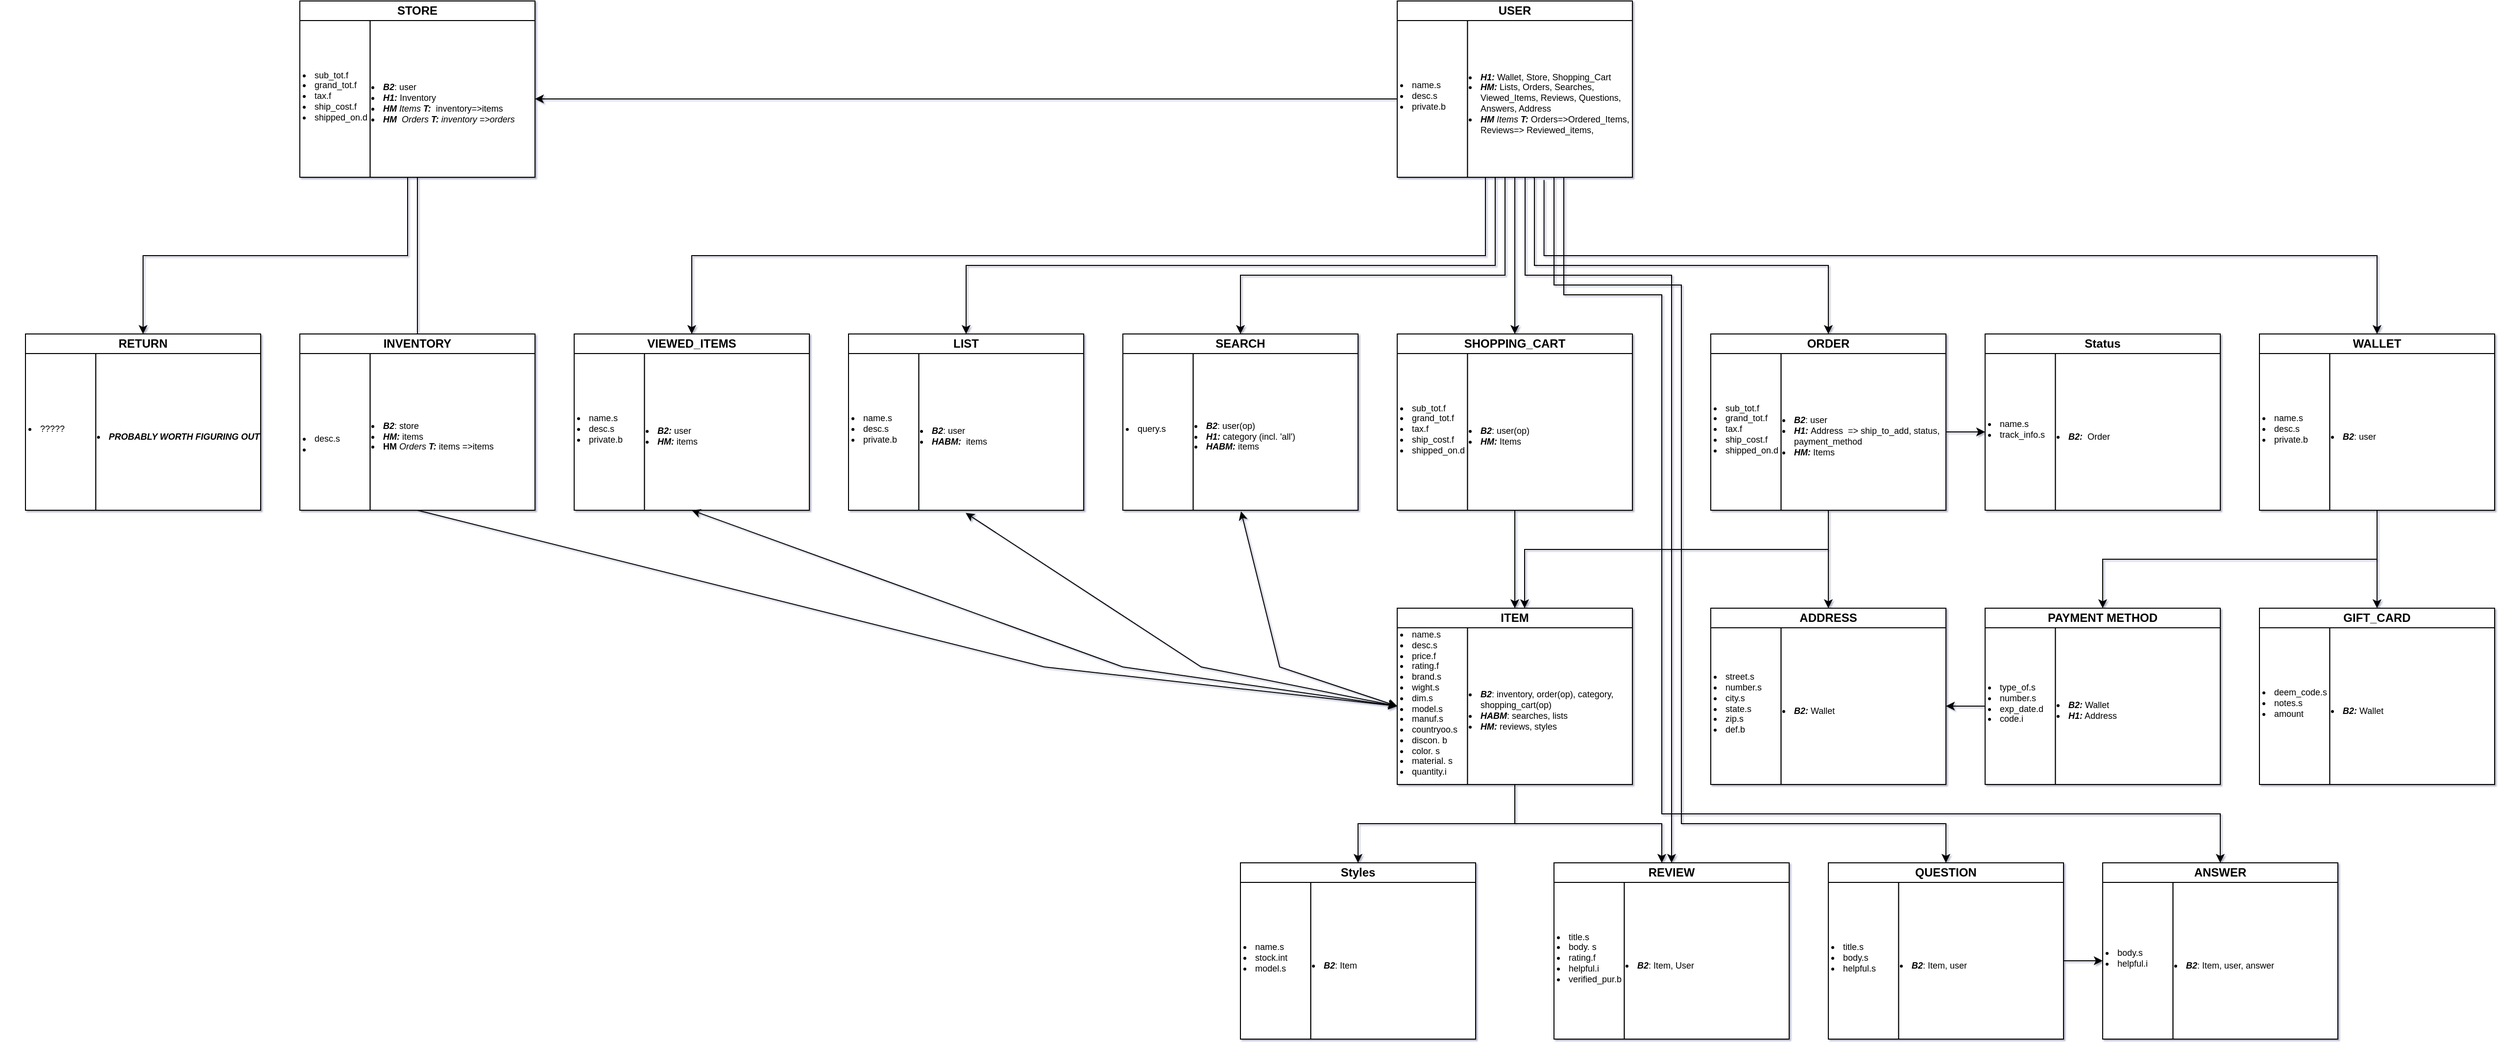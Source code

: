 <mxfile version="15.6.8" type="github">
  <diagram id="JInU23m93yLGHJetOAlo" name="Simple Rails App ">
    <mxGraphModel dx="4798" dy="2689" grid="1" gridSize="10" guides="1" tooltips="1" connect="1" arrows="1" fold="1" page="1" pageScale="1" pageWidth="850" pageHeight="1100" math="0" shadow="1">
      <root>
        <mxCell id="0" />
        <mxCell id="1" parent="0" />
        <mxCell id="44BDwmXZHBo2efQboQns-4" value="" style="group" vertex="1" connectable="0" parent="1">
          <mxGeometry x="359.996" y="20" width="240.004" height="180" as="geometry" />
        </mxCell>
        <mxCell id="VXrbcK9fwIAbOTuLjDqE-16" value="&lt;ul style=&quot;font-size: 9px&quot;&gt;&lt;li&gt;name.s&lt;/li&gt;&lt;li&gt;desc.s&lt;/li&gt;&lt;li&gt;price.f&lt;/li&gt;&lt;li&gt;rating.f&lt;/li&gt;&lt;li&gt;brand.s&lt;/li&gt;&lt;li&gt;wight.s&lt;/li&gt;&lt;li&gt;dim.s&lt;/li&gt;&lt;li&gt;model.s&lt;/li&gt;&lt;li&gt;manuf.s&lt;/li&gt;&lt;li&gt;countryoo.s&lt;/li&gt;&lt;li&gt;discon. b&lt;/li&gt;&lt;li&gt;color. s&lt;/li&gt;&lt;li&gt;material. s&lt;/li&gt;&lt;li&gt;quantity.i&lt;/li&gt;&lt;/ul&gt;" style="rounded=0;whiteSpace=wrap;html=1;fontSize=26;align=left;spacingLeft=-27;spacingTop=-6;" parent="44BDwmXZHBo2efQboQns-4" vertex="1">
          <mxGeometry y="20" width="71.795" height="160" as="geometry" />
        </mxCell>
        <mxCell id="VXrbcK9fwIAbOTuLjDqE-17" value="&lt;div&gt;&lt;br&gt;&lt;/div&gt;&lt;ul&gt;&lt;li&gt;&lt;b&gt;&lt;i&gt;B2&lt;/i&gt;&lt;/b&gt;: inventory, order(op), category, shopping_cart(op)&lt;/li&gt;&lt;li&gt;&lt;b&gt;&lt;i&gt;HABM&lt;/i&gt;&lt;/b&gt;: searches, lists&lt;/li&gt;&lt;li&gt;&lt;i style=&quot;font-weight: bold&quot;&gt;HM: &lt;/i&gt;reviews, styles&lt;/li&gt;&lt;/ul&gt;" style="rounded=0;whiteSpace=wrap;html=1;fontSize=9;align=left;verticalAlign=middle;labelPosition=center;verticalLabelPosition=middle;textDirection=ltr;horizontal=1;spacingLeft=-27;spacingRight=0;spacing=0;spacingTop=-2;" parent="44BDwmXZHBo2efQboQns-4" vertex="1">
          <mxGeometry x="71.794" y="20" width="168.21" height="160" as="geometry" />
        </mxCell>
        <mxCell id="44BDwmXZHBo2efQboQns-3" value="&lt;b&gt;ITEM&lt;/b&gt;" style="rounded=0;whiteSpace=wrap;html=1;" vertex="1" parent="44BDwmXZHBo2efQboQns-4">
          <mxGeometry x="0.004" width="240" height="20" as="geometry" />
        </mxCell>
        <mxCell id="44BDwmXZHBo2efQboQns-5" value="" style="group" vertex="1" connectable="0" parent="1">
          <mxGeometry x="79.996" y="-260" width="240.004" height="180" as="geometry" />
        </mxCell>
        <mxCell id="44BDwmXZHBo2efQboQns-6" value="&lt;ul style=&quot;font-size: 9px&quot;&gt;&lt;li&gt;query.s&lt;/li&gt;&lt;/ul&gt;" style="rounded=0;whiteSpace=wrap;html=1;fontSize=26;align=left;spacingLeft=-27;spacingTop=-6;" vertex="1" parent="44BDwmXZHBo2efQboQns-5">
          <mxGeometry y="20" width="71.795" height="160" as="geometry" />
        </mxCell>
        <mxCell id="44BDwmXZHBo2efQboQns-7" value="&lt;div&gt;&lt;br&gt;&lt;/div&gt;&lt;ul&gt;&lt;li&gt;&lt;b&gt;&lt;i&gt;B2&lt;/i&gt;&lt;/b&gt;: user(op)&lt;/li&gt;&lt;li&gt;&lt;i style=&quot;font-weight: bold&quot;&gt;H1: &lt;/i&gt;category (incl. &#39;all&#39;)&lt;/li&gt;&lt;li&gt;&lt;i style=&quot;font-weight: bold&quot;&gt;HABM: &lt;/i&gt;items&lt;/li&gt;&lt;/ul&gt;" style="rounded=0;whiteSpace=wrap;html=1;fontSize=9;align=left;verticalAlign=middle;labelPosition=center;verticalLabelPosition=middle;textDirection=ltr;horizontal=1;spacingLeft=-27;spacingRight=0;spacing=0;spacingTop=-2;" vertex="1" parent="44BDwmXZHBo2efQboQns-5">
          <mxGeometry x="71.794" y="20" width="168.21" height="160" as="geometry" />
        </mxCell>
        <mxCell id="44BDwmXZHBo2efQboQns-8" value="&lt;b&gt;SEARCH&lt;/b&gt;" style="rounded=0;whiteSpace=wrap;html=1;" vertex="1" parent="44BDwmXZHBo2efQboQns-5">
          <mxGeometry x="0.004" width="240" height="20" as="geometry" />
        </mxCell>
        <mxCell id="44BDwmXZHBo2efQboQns-12" value="" style="endArrow=classic;startArrow=classic;html=1;rounded=0;entryX=0;entryY=0.5;entryDx=0;entryDy=0;exitX=0.29;exitY=1.007;exitDx=0;exitDy=0;exitPerimeter=0;" edge="1" parent="1" source="44BDwmXZHBo2efQboQns-7" target="VXrbcK9fwIAbOTuLjDqE-16">
          <mxGeometry width="50" height="50" relative="1" as="geometry">
            <mxPoint x="280" y="120" as="sourcePoint" />
            <mxPoint x="480" y="200" as="targetPoint" />
            <Array as="points">
              <mxPoint x="240" y="80" />
            </Array>
          </mxGeometry>
        </mxCell>
        <mxCell id="44BDwmXZHBo2efQboQns-13" value="" style="group" vertex="1" connectable="0" parent="1">
          <mxGeometry x="-200.004" y="-260" width="240.004" height="180" as="geometry" />
        </mxCell>
        <mxCell id="44BDwmXZHBo2efQboQns-14" value="&lt;ul style=&quot;font-size: 9px&quot;&gt;&lt;li&gt;name.s&lt;/li&gt;&lt;li&gt;desc.s&lt;/li&gt;&lt;li&gt;private.b&lt;/li&gt;&lt;/ul&gt;" style="rounded=0;whiteSpace=wrap;html=1;fontSize=26;align=left;spacingLeft=-27;spacingTop=-6;" vertex="1" parent="44BDwmXZHBo2efQboQns-13">
          <mxGeometry y="20" width="71.795" height="160" as="geometry" />
        </mxCell>
        <mxCell id="44BDwmXZHBo2efQboQns-15" value="&lt;div&gt;&lt;br&gt;&lt;/div&gt;&lt;ul&gt;&lt;li&gt;&lt;b&gt;&lt;i&gt;B2&lt;/i&gt;&lt;/b&gt;: user&lt;/li&gt;&lt;li&gt;&lt;b&gt;&lt;i&gt;HABM:&lt;/i&gt;&lt;/b&gt;&amp;nbsp; items&lt;/li&gt;&lt;/ul&gt;" style="rounded=0;whiteSpace=wrap;html=1;fontSize=9;align=left;verticalAlign=middle;labelPosition=center;verticalLabelPosition=middle;textDirection=ltr;horizontal=1;spacingLeft=-27;spacingRight=0;spacing=0;spacingTop=-2;" vertex="1" parent="44BDwmXZHBo2efQboQns-13">
          <mxGeometry x="71.794" y="20" width="168.21" height="160" as="geometry" />
        </mxCell>
        <mxCell id="44BDwmXZHBo2efQboQns-16" value="&lt;b&gt;LIST&lt;/b&gt;" style="rounded=0;whiteSpace=wrap;html=1;" vertex="1" parent="44BDwmXZHBo2efQboQns-13">
          <mxGeometry x="0.004" width="240" height="20" as="geometry" />
        </mxCell>
        <mxCell id="44BDwmXZHBo2efQboQns-17" value="" style="endArrow=classic;startArrow=classic;html=1;rounded=0;exitX=0;exitY=0.5;exitDx=0;exitDy=0;entryX=0.284;entryY=1.017;entryDx=0;entryDy=0;entryPerimeter=0;" edge="1" parent="1" source="VXrbcK9fwIAbOTuLjDqE-16" target="44BDwmXZHBo2efQboQns-15">
          <mxGeometry width="50" height="50" relative="1" as="geometry">
            <mxPoint x="479.75" y="20" as="sourcePoint" />
            <mxPoint x="479.75" y="-100" as="targetPoint" />
            <Array as="points">
              <mxPoint x="160" y="80" />
            </Array>
          </mxGeometry>
        </mxCell>
        <mxCell id="44BDwmXZHBo2efQboQns-113" style="edgeStyle=orthogonalEdgeStyle;rounded=0;orthogonalLoop=1;jettySize=auto;html=1;entryX=1;entryY=0.5;entryDx=0;entryDy=0;" edge="1" parent="1" source="44BDwmXZHBo2efQboQns-18" target="44BDwmXZHBo2efQboQns-111">
          <mxGeometry relative="1" as="geometry">
            <mxPoint x="-280" y="-500" as="targetPoint" />
          </mxGeometry>
        </mxCell>
        <mxCell id="44BDwmXZHBo2efQboQns-18" value="&lt;ul style=&quot;font-size: 9px&quot;&gt;&lt;li&gt;name.s&lt;/li&gt;&lt;li&gt;desc.s&lt;/li&gt;&lt;li&gt;private.b&lt;/li&gt;&lt;/ul&gt;" style="rounded=0;whiteSpace=wrap;html=1;fontSize=26;align=left;spacingLeft=-27;spacingTop=-6;" vertex="1" parent="1">
          <mxGeometry x="359.996" y="-580" width="71.795" height="160" as="geometry" />
        </mxCell>
        <mxCell id="44BDwmXZHBo2efQboQns-48" style="edgeStyle=orthogonalEdgeStyle;rounded=0;orthogonalLoop=1;jettySize=auto;html=1;exitX=0.349;exitY=1.003;exitDx=0;exitDy=0;exitPerimeter=0;entryX=0.5;entryY=0;entryDx=0;entryDy=0;" edge="1" parent="1" source="44BDwmXZHBo2efQboQns-19" target="44BDwmXZHBo2efQboQns-24">
          <mxGeometry relative="1" as="geometry">
            <mxPoint x="640" y="291.111" as="targetPoint" />
            <Array as="points">
              <mxPoint x="491" y="-320" />
              <mxPoint x="640" y="-320" />
            </Array>
          </mxGeometry>
        </mxCell>
        <mxCell id="44BDwmXZHBo2efQboQns-54" style="edgeStyle=orthogonalEdgeStyle;rounded=0;orthogonalLoop=1;jettySize=auto;html=1;exitX=0.25;exitY=1;exitDx=0;exitDy=0;entryX=0.5;entryY=0;entryDx=0;entryDy=0;" edge="1" parent="1" source="44BDwmXZHBo2efQboQns-19" target="44BDwmXZHBo2efQboQns-8">
          <mxGeometry relative="1" as="geometry">
            <Array as="points">
              <mxPoint x="470" y="-420" />
              <mxPoint x="470" y="-320" />
              <mxPoint x="200" y="-320" />
            </Array>
          </mxGeometry>
        </mxCell>
        <mxCell id="44BDwmXZHBo2efQboQns-90" style="edgeStyle=orthogonalEdgeStyle;rounded=0;orthogonalLoop=1;jettySize=auto;html=1;exitX=0.28;exitY=1;exitDx=0;exitDy=0;exitPerimeter=0;" edge="1" parent="1" source="44BDwmXZHBo2efQboQns-19">
          <mxGeometry relative="1" as="geometry">
            <mxPoint x="480" y="-260.0" as="targetPoint" />
            <Array as="points">
              <mxPoint x="480" y="-420" />
            </Array>
          </mxGeometry>
        </mxCell>
        <mxCell id="44BDwmXZHBo2efQboQns-93" style="edgeStyle=orthogonalEdgeStyle;rounded=0;orthogonalLoop=1;jettySize=auto;html=1;exitX=0.397;exitY=1.001;exitDx=0;exitDy=0;entryX=0.5;entryY=0;entryDx=0;entryDy=0;exitPerimeter=0;" edge="1" parent="1" source="44BDwmXZHBo2efQboQns-19" target="44BDwmXZHBo2efQboQns-42">
          <mxGeometry relative="1" as="geometry">
            <Array as="points">
              <mxPoint x="500" y="-420" />
              <mxPoint x="500" y="-330" />
              <mxPoint x="800" y="-330" />
            </Array>
          </mxGeometry>
        </mxCell>
        <mxCell id="44BDwmXZHBo2efQboQns-94" style="edgeStyle=orthogonalEdgeStyle;rounded=0;orthogonalLoop=1;jettySize=auto;html=1;exitX=0.464;exitY=1.017;exitDx=0;exitDy=0;entryX=0.5;entryY=0;entryDx=0;entryDy=0;exitPerimeter=0;" edge="1" parent="1" source="44BDwmXZHBo2efQboQns-19" target="44BDwmXZHBo2efQboQns-52">
          <mxGeometry relative="1" as="geometry">
            <Array as="points">
              <mxPoint x="510" y="-340" />
              <mxPoint x="1360" y="-340" />
            </Array>
          </mxGeometry>
        </mxCell>
        <mxCell id="44BDwmXZHBo2efQboQns-105" style="edgeStyle=orthogonalEdgeStyle;rounded=0;orthogonalLoop=1;jettySize=auto;html=1;exitX=0.75;exitY=1;exitDx=0;exitDy=0;entryX=0.5;entryY=0;entryDx=0;entryDy=0;" edge="1" parent="1" source="44BDwmXZHBo2efQboQns-19" target="44BDwmXZHBo2efQboQns-100">
          <mxGeometry relative="1" as="geometry">
            <Array as="points">
              <mxPoint x="520" y="-420" />
              <mxPoint x="520" y="-310" />
              <mxPoint x="650" y="-310" />
              <mxPoint x="650" y="240" />
              <mxPoint x="920" y="240" />
            </Array>
          </mxGeometry>
        </mxCell>
        <mxCell id="44BDwmXZHBo2efQboQns-107" style="edgeStyle=orthogonalEdgeStyle;rounded=0;orthogonalLoop=1;jettySize=auto;html=1;exitX=0.75;exitY=1;exitDx=0;exitDy=0;entryX=0.5;entryY=0;entryDx=0;entryDy=0;" edge="1" parent="1" source="44BDwmXZHBo2efQboQns-19" target="44BDwmXZHBo2efQboQns-104">
          <mxGeometry relative="1" as="geometry">
            <Array as="points">
              <mxPoint x="530" y="-420" />
              <mxPoint x="530" y="-300" />
              <mxPoint x="630" y="-300" />
              <mxPoint x="630" y="230" />
              <mxPoint x="1200" y="230" />
            </Array>
          </mxGeometry>
        </mxCell>
        <mxCell id="44BDwmXZHBo2efQboQns-19" value="&lt;div&gt;&lt;br&gt;&lt;/div&gt;&lt;ul&gt;&lt;li&gt;&lt;i style=&quot;font-weight: bold&quot;&gt;H1: &lt;/i&gt;Wallet, Store, Shopping_Cart&lt;/li&gt;&lt;li&gt;&lt;i style=&quot;font-weight: bold&quot;&gt;HM: &lt;/i&gt;Lists, Orders, Searches, Viewed_Items, Reviews, Questions, Answers, Address&amp;nbsp;&lt;/li&gt;&lt;li&gt;&lt;b style=&quot;font-style: italic&quot;&gt;HM &lt;/b&gt;&lt;i&gt;Items&amp;nbsp;&lt;/i&gt;&lt;b style=&quot;font-style: italic&quot;&gt;T: &lt;/b&gt;Orders=&amp;gt;Ordered_Items, Reviews=&amp;gt; Reviewed_items,&lt;b style=&quot;font-style: italic&quot;&gt;&amp;nbsp;&lt;/b&gt;&lt;/li&gt;&lt;/ul&gt;" style="rounded=0;whiteSpace=wrap;html=1;fontSize=9;align=left;verticalAlign=middle;labelPosition=center;verticalLabelPosition=middle;textDirection=ltr;horizontal=1;spacingLeft=-27;spacingRight=0;spacing=0;spacingTop=-2;" vertex="1" parent="1">
          <mxGeometry x="431.79" y="-580" width="168.21" height="160" as="geometry" />
        </mxCell>
        <mxCell id="44BDwmXZHBo2efQboQns-20" value="&lt;b&gt;USER&lt;/b&gt;" style="rounded=0;whiteSpace=wrap;html=1;" vertex="1" parent="1">
          <mxGeometry x="360" y="-600" width="240" height="20" as="geometry" />
        </mxCell>
        <mxCell id="44BDwmXZHBo2efQboQns-21" value="" style="group" vertex="1" connectable="0" parent="1">
          <mxGeometry x="519.996" y="280" width="240.004" height="180" as="geometry" />
        </mxCell>
        <mxCell id="44BDwmXZHBo2efQboQns-22" value="&lt;ul style=&quot;font-size: 9px&quot;&gt;&lt;li&gt;title.s&amp;nbsp;&lt;/li&gt;&lt;li&gt;body. s&lt;/li&gt;&lt;li&gt;rating.f&lt;/li&gt;&lt;li&gt;helpful.i&lt;/li&gt;&lt;li&gt;verified_pur.b&lt;/li&gt;&lt;/ul&gt;" style="rounded=0;whiteSpace=wrap;html=1;fontSize=26;align=left;spacingLeft=-27;spacingTop=-6;" vertex="1" parent="44BDwmXZHBo2efQboQns-21">
          <mxGeometry y="20" width="71.795" height="160" as="geometry" />
        </mxCell>
        <mxCell id="44BDwmXZHBo2efQboQns-23" value="&lt;div&gt;&lt;br&gt;&lt;/div&gt;&lt;ul&gt;&lt;li&gt;&lt;b&gt;&lt;i&gt;B2&lt;/i&gt;&lt;/b&gt;: Item, User&lt;/li&gt;&lt;/ul&gt;" style="rounded=0;whiteSpace=wrap;html=1;fontSize=9;align=left;verticalAlign=middle;labelPosition=center;verticalLabelPosition=middle;textDirection=ltr;horizontal=1;spacingLeft=-27;spacingRight=0;spacing=0;spacingTop=-2;" vertex="1" parent="44BDwmXZHBo2efQboQns-21">
          <mxGeometry x="71.794" y="20" width="168.21" height="160" as="geometry" />
        </mxCell>
        <mxCell id="44BDwmXZHBo2efQboQns-24" value="&lt;b&gt;REVIEW&lt;/b&gt;" style="rounded=0;whiteSpace=wrap;html=1;" vertex="1" parent="44BDwmXZHBo2efQboQns-21">
          <mxGeometry x="0.004" width="240" height="20" as="geometry" />
        </mxCell>
        <mxCell id="44BDwmXZHBo2efQboQns-25" value="" style="group" vertex="1" connectable="0" parent="1">
          <mxGeometry x="199.996" y="280" width="240.004" height="180" as="geometry" />
        </mxCell>
        <mxCell id="44BDwmXZHBo2efQboQns-26" value="&lt;ul style=&quot;font-size: 9px&quot;&gt;&lt;li&gt;name.s&amp;nbsp;&lt;/li&gt;&lt;li&gt;stock.int&lt;/li&gt;&lt;li&gt;model.s&lt;/li&gt;&lt;/ul&gt;" style="rounded=0;whiteSpace=wrap;html=1;fontSize=26;align=left;spacingLeft=-27;spacingTop=-6;" vertex="1" parent="44BDwmXZHBo2efQboQns-25">
          <mxGeometry y="20" width="71.79" height="160" as="geometry" />
        </mxCell>
        <mxCell id="44BDwmXZHBo2efQboQns-27" value="&lt;div&gt;&lt;br&gt;&lt;/div&gt;&lt;ul&gt;&lt;li&gt;&lt;b&gt;&lt;i&gt;B2&lt;/i&gt;&lt;/b&gt;: Item&lt;/li&gt;&lt;/ul&gt;" style="rounded=0;whiteSpace=wrap;html=1;fontSize=9;align=left;verticalAlign=middle;labelPosition=center;verticalLabelPosition=middle;textDirection=ltr;horizontal=1;spacingLeft=-27;spacingRight=0;spacing=0;spacingTop=-2;" vertex="1" parent="44BDwmXZHBo2efQboQns-25">
          <mxGeometry x="71.794" y="20" width="168.21" height="160" as="geometry" />
        </mxCell>
        <mxCell id="44BDwmXZHBo2efQboQns-28" value="&lt;b&gt;Styles&lt;/b&gt;" style="rounded=0;whiteSpace=wrap;html=1;" vertex="1" parent="44BDwmXZHBo2efQboQns-25">
          <mxGeometry x="0.004" width="240" height="20" as="geometry" />
        </mxCell>
        <mxCell id="44BDwmXZHBo2efQboQns-29" style="edgeStyle=orthogonalEdgeStyle;rounded=0;orthogonalLoop=1;jettySize=auto;html=1;" edge="1" parent="1" target="44BDwmXZHBo2efQboQns-24">
          <mxGeometry relative="1" as="geometry">
            <mxPoint x="480" y="200" as="sourcePoint" />
            <mxPoint x="480" y="310" as="targetPoint" />
            <Array as="points">
              <mxPoint x="480" y="240" />
              <mxPoint x="630" y="240" />
            </Array>
          </mxGeometry>
        </mxCell>
        <mxCell id="44BDwmXZHBo2efQboQns-30" style="edgeStyle=orthogonalEdgeStyle;rounded=0;orthogonalLoop=1;jettySize=auto;html=1;entryX=0.5;entryY=0;entryDx=0;entryDy=0;" edge="1" parent="1" target="44BDwmXZHBo2efQboQns-28">
          <mxGeometry relative="1" as="geometry">
            <mxPoint x="480" y="200" as="sourcePoint" />
            <Array as="points">
              <mxPoint x="480" y="200" />
              <mxPoint x="480" y="240" />
              <mxPoint x="320" y="240" />
            </Array>
          </mxGeometry>
        </mxCell>
        <mxCell id="44BDwmXZHBo2efQboQns-31" value="" style="group" vertex="1" connectable="0" parent="1">
          <mxGeometry x="-480.004" y="-260" width="240.004" height="180" as="geometry" />
        </mxCell>
        <mxCell id="44BDwmXZHBo2efQboQns-32" value="&lt;ul style=&quot;font-size: 9px&quot;&gt;&lt;li&gt;name.s&lt;/li&gt;&lt;li&gt;desc.s&lt;/li&gt;&lt;li&gt;private.b&lt;/li&gt;&lt;/ul&gt;" style="rounded=0;whiteSpace=wrap;html=1;fontSize=26;align=left;spacingLeft=-27;spacingTop=-6;" vertex="1" parent="44BDwmXZHBo2efQboQns-31">
          <mxGeometry y="20" width="71.795" height="160" as="geometry" />
        </mxCell>
        <mxCell id="44BDwmXZHBo2efQboQns-33" value="&lt;div&gt;&lt;br&gt;&lt;/div&gt;&lt;ul&gt;&lt;li&gt;&lt;b&gt;&lt;i&gt;B2:&lt;/i&gt;&lt;/b&gt;&amp;nbsp;user&lt;/li&gt;&lt;li&gt;&lt;i style=&quot;font-weight: bold&quot;&gt;HM: &lt;/i&gt;items&amp;nbsp;&lt;/li&gt;&lt;/ul&gt;" style="rounded=0;whiteSpace=wrap;html=1;fontSize=9;align=left;verticalAlign=middle;labelPosition=center;verticalLabelPosition=middle;textDirection=ltr;horizontal=1;spacingLeft=-27;spacingRight=0;spacing=0;spacingTop=-2;" vertex="1" parent="44BDwmXZHBo2efQboQns-31">
          <mxGeometry x="71.794" y="20" width="168.21" height="160" as="geometry" />
        </mxCell>
        <mxCell id="44BDwmXZHBo2efQboQns-34" value="&lt;b&gt;VIEWED_ITEMS&lt;/b&gt;" style="rounded=0;whiteSpace=wrap;html=1;" vertex="1" parent="44BDwmXZHBo2efQboQns-31">
          <mxGeometry x="0.004" width="240" height="20" as="geometry" />
        </mxCell>
        <mxCell id="44BDwmXZHBo2efQboQns-39" value="" style="group" vertex="1" connectable="0" parent="1">
          <mxGeometry x="680" y="-260" width="240" height="180" as="geometry" />
        </mxCell>
        <mxCell id="44BDwmXZHBo2efQboQns-40" value="&lt;ul style=&quot;font-size: 9px&quot;&gt;&lt;li&gt;sub_tot.f&lt;/li&gt;&lt;li&gt;grand_tot.f&lt;/li&gt;&lt;li&gt;tax.f&lt;/li&gt;&lt;li&gt;ship_cost.f&lt;/li&gt;&lt;li&gt;shipped_on.d&lt;/li&gt;&lt;/ul&gt;" style="rounded=0;whiteSpace=wrap;html=1;fontSize=26;align=left;spacingLeft=-27;spacingTop=-6;" vertex="1" parent="44BDwmXZHBo2efQboQns-39">
          <mxGeometry y="20" width="71.794" height="160" as="geometry" />
        </mxCell>
        <mxCell id="44BDwmXZHBo2efQboQns-41" value="&lt;div&gt;&lt;br&gt;&lt;/div&gt;&lt;ul&gt;&lt;li&gt;&lt;b&gt;&lt;i&gt;B2&lt;/i&gt;&lt;/b&gt;: user&lt;/li&gt;&lt;li&gt;&lt;i style=&quot;font-weight: bold&quot;&gt;H1: &lt;/i&gt;Address&amp;nbsp; =&amp;gt; ship_to_add, status, payment_method&lt;/li&gt;&lt;li&gt;&lt;b style=&quot;font-style: italic&quot;&gt;HM: &lt;/b&gt;Items&lt;/li&gt;&lt;/ul&gt;" style="rounded=0;whiteSpace=wrap;html=1;fontSize=9;align=left;verticalAlign=middle;labelPosition=center;verticalLabelPosition=middle;textDirection=ltr;horizontal=1;spacingLeft=-27;spacingRight=0;spacing=0;spacingTop=-2;" vertex="1" parent="44BDwmXZHBo2efQboQns-39">
          <mxGeometry x="71.793" y="20" width="168.207" height="160" as="geometry" />
        </mxCell>
        <mxCell id="44BDwmXZHBo2efQboQns-42" value="&lt;b&gt;ORDER&lt;/b&gt;" style="rounded=0;whiteSpace=wrap;html=1;" vertex="1" parent="44BDwmXZHBo2efQboQns-39">
          <mxGeometry x="0.004" width="239.996" height="20" as="geometry" />
        </mxCell>
        <mxCell id="44BDwmXZHBo2efQboQns-47" style="edgeStyle=orthogonalEdgeStyle;rounded=0;orthogonalLoop=1;jettySize=auto;html=1;" edge="1" parent="1">
          <mxGeometry relative="1" as="geometry">
            <mxPoint x="800" y="-79" as="sourcePoint" />
            <mxPoint x="490" y="20" as="targetPoint" />
            <Array as="points">
              <mxPoint x="800" y="-40" />
              <mxPoint x="490" y="-40" />
              <mxPoint x="490" y="20" />
            </Array>
          </mxGeometry>
        </mxCell>
        <mxCell id="44BDwmXZHBo2efQboQns-49" value="" style="group" vertex="1" connectable="0" parent="1">
          <mxGeometry x="1239.996" y="-260" width="240.004" height="180" as="geometry" />
        </mxCell>
        <mxCell id="44BDwmXZHBo2efQboQns-50" value="&lt;ul style=&quot;font-size: 9px&quot;&gt;&lt;li&gt;name.s&lt;/li&gt;&lt;li&gt;desc.s&lt;/li&gt;&lt;li&gt;private.b&lt;/li&gt;&lt;/ul&gt;" style="rounded=0;whiteSpace=wrap;html=1;fontSize=26;align=left;spacingLeft=-27;spacingTop=-6;" vertex="1" parent="44BDwmXZHBo2efQboQns-49">
          <mxGeometry y="20" width="71.795" height="160" as="geometry" />
        </mxCell>
        <mxCell id="44BDwmXZHBo2efQboQns-51" value="&lt;div&gt;&lt;br&gt;&lt;/div&gt;&lt;ul&gt;&lt;li&gt;&lt;b&gt;&lt;i&gt;B2&lt;/i&gt;&lt;/b&gt;: user&lt;/li&gt;&lt;/ul&gt;" style="rounded=0;whiteSpace=wrap;html=1;fontSize=9;align=left;verticalAlign=middle;labelPosition=center;verticalLabelPosition=middle;textDirection=ltr;horizontal=1;spacingLeft=-27;spacingRight=0;spacing=0;spacingTop=-2;" vertex="1" parent="44BDwmXZHBo2efQboQns-49">
          <mxGeometry x="71.794" y="20" width="168.21" height="160" as="geometry" />
        </mxCell>
        <mxCell id="44BDwmXZHBo2efQboQns-52" value="&lt;b&gt;WALLET&lt;/b&gt;" style="rounded=0;whiteSpace=wrap;html=1;" vertex="1" parent="44BDwmXZHBo2efQboQns-49">
          <mxGeometry x="0.004" width="240" height="20" as="geometry" />
        </mxCell>
        <mxCell id="44BDwmXZHBo2efQboQns-55" style="edgeStyle=orthogonalEdgeStyle;rounded=0;orthogonalLoop=1;jettySize=auto;html=1;" edge="1" parent="1" target="44BDwmXZHBo2efQboQns-16">
          <mxGeometry relative="1" as="geometry">
            <mxPoint x="460" y="-420" as="sourcePoint" />
            <mxPoint x="190" y="-260" as="targetPoint" />
            <Array as="points">
              <mxPoint x="456" y="-420" />
              <mxPoint x="460" y="-420" />
              <mxPoint x="460" y="-330" />
              <mxPoint x="-80" y="-330" />
            </Array>
          </mxGeometry>
        </mxCell>
        <mxCell id="44BDwmXZHBo2efQboQns-56" style="edgeStyle=orthogonalEdgeStyle;rounded=0;orthogonalLoop=1;jettySize=auto;html=1;" edge="1" parent="1" target="44BDwmXZHBo2efQboQns-34">
          <mxGeometry relative="1" as="geometry">
            <mxPoint x="450" y="-420" as="sourcePoint" />
            <mxPoint x="-100.0" y="-260" as="targetPoint" />
            <Array as="points">
              <mxPoint x="450" y="-420" />
              <mxPoint x="450" y="-340" />
              <mxPoint x="-360" y="-340" />
            </Array>
          </mxGeometry>
        </mxCell>
        <mxCell id="44BDwmXZHBo2efQboQns-58" value="" style="endArrow=classic;startArrow=classic;html=1;rounded=0;exitX=0;exitY=0.5;exitDx=0;exitDy=0;" edge="1" parent="1" source="VXrbcK9fwIAbOTuLjDqE-16">
          <mxGeometry width="50" height="50" relative="1" as="geometry">
            <mxPoint x="79.996" y="117.28" as="sourcePoint" />
            <mxPoint x="-360" y="-80" as="targetPoint" />
            <Array as="points">
              <mxPoint x="80" y="80" />
            </Array>
          </mxGeometry>
        </mxCell>
        <mxCell id="44BDwmXZHBo2efQboQns-61" value="" style="group" vertex="1" connectable="0" parent="1">
          <mxGeometry x="959.996" y="20" width="240.004" height="180" as="geometry" />
        </mxCell>
        <mxCell id="44BDwmXZHBo2efQboQns-62" value="&lt;ul style=&quot;font-size: 9px&quot;&gt;&lt;li&gt;type_of.s&lt;/li&gt;&lt;li&gt;number.s&lt;/li&gt;&lt;li&gt;exp_date.d&lt;/li&gt;&lt;li&gt;code.i&lt;/li&gt;&lt;/ul&gt;" style="rounded=0;whiteSpace=wrap;html=1;fontSize=26;align=left;spacingLeft=-27;spacingTop=-6;" vertex="1" parent="44BDwmXZHBo2efQboQns-61">
          <mxGeometry y="20" width="71.795" height="160" as="geometry" />
        </mxCell>
        <mxCell id="44BDwmXZHBo2efQboQns-63" value="&lt;div&gt;&lt;br&gt;&lt;/div&gt;&lt;ul&gt;&lt;li&gt;&lt;b&gt;&lt;i&gt;B2:&lt;/i&gt;&lt;/b&gt; Wallet&lt;/li&gt;&lt;li&gt;&lt;b&gt;&lt;i&gt;H1:&lt;/i&gt;&lt;/b&gt; Address&lt;/li&gt;&lt;/ul&gt;" style="rounded=0;whiteSpace=wrap;html=1;fontSize=9;align=left;verticalAlign=middle;labelPosition=center;verticalLabelPosition=middle;textDirection=ltr;horizontal=1;spacingLeft=-27;spacingRight=0;spacing=0;spacingTop=-2;" vertex="1" parent="44BDwmXZHBo2efQboQns-61">
          <mxGeometry x="71.794" y="20" width="168.21" height="160" as="geometry" />
        </mxCell>
        <mxCell id="44BDwmXZHBo2efQboQns-64" value="&lt;b&gt;PAYMENT METHOD&lt;/b&gt;" style="rounded=0;whiteSpace=wrap;html=1;" vertex="1" parent="44BDwmXZHBo2efQboQns-61">
          <mxGeometry x="0.004" width="240" height="20" as="geometry" />
        </mxCell>
        <mxCell id="44BDwmXZHBo2efQboQns-65" value="" style="group" vertex="1" connectable="0" parent="1">
          <mxGeometry x="959.996" y="-260" width="240.004" height="180" as="geometry" />
        </mxCell>
        <mxCell id="44BDwmXZHBo2efQboQns-66" value="&lt;ul style=&quot;font-size: 9px&quot;&gt;&lt;li&gt;name.s&lt;/li&gt;&lt;li&gt;track_info.s&lt;/li&gt;&lt;/ul&gt;" style="rounded=0;whiteSpace=wrap;html=1;fontSize=26;align=left;spacingLeft=-27;spacingTop=-6;" vertex="1" parent="44BDwmXZHBo2efQboQns-65">
          <mxGeometry y="20" width="71.795" height="160" as="geometry" />
        </mxCell>
        <mxCell id="44BDwmXZHBo2efQboQns-67" value="&lt;div&gt;&lt;br&gt;&lt;/div&gt;&lt;ul&gt;&lt;li&gt;&lt;b&gt;&lt;i&gt;B2:&lt;/i&gt;&lt;/b&gt;&amp;nbsp; Order&lt;/li&gt;&lt;/ul&gt;" style="rounded=0;whiteSpace=wrap;html=1;fontSize=9;align=left;verticalAlign=middle;labelPosition=center;verticalLabelPosition=middle;textDirection=ltr;horizontal=1;spacingLeft=-27;spacingRight=0;spacing=0;spacingTop=-2;" vertex="1" parent="44BDwmXZHBo2efQboQns-65">
          <mxGeometry x="71.794" y="20" width="168.21" height="160" as="geometry" />
        </mxCell>
        <mxCell id="44BDwmXZHBo2efQboQns-68" value="&lt;b&gt;Status&lt;/b&gt;" style="rounded=0;whiteSpace=wrap;html=1;" vertex="1" parent="44BDwmXZHBo2efQboQns-65">
          <mxGeometry x="0.004" width="240" height="20" as="geometry" />
        </mxCell>
        <mxCell id="44BDwmXZHBo2efQboQns-73" style="edgeStyle=orthogonalEdgeStyle;rounded=0;orthogonalLoop=1;jettySize=auto;html=1;" edge="1" parent="1" source="44BDwmXZHBo2efQboQns-41" target="44BDwmXZHBo2efQboQns-66">
          <mxGeometry relative="1" as="geometry" />
        </mxCell>
        <mxCell id="44BDwmXZHBo2efQboQns-74" value="" style="group" vertex="1" connectable="0" parent="1">
          <mxGeometry x="679.996" y="20" width="240.004" height="180" as="geometry" />
        </mxCell>
        <mxCell id="44BDwmXZHBo2efQboQns-75" value="&lt;ul style=&quot;font-size: 9px&quot;&gt;&lt;li&gt;street.s&lt;/li&gt;&lt;li&gt;number.s&lt;/li&gt;&lt;li&gt;city.s&lt;/li&gt;&lt;li&gt;state.s&lt;/li&gt;&lt;li&gt;zip.s&lt;/li&gt;&lt;li&gt;def.b&lt;/li&gt;&lt;/ul&gt;" style="rounded=0;whiteSpace=wrap;html=1;fontSize=26;align=left;spacingLeft=-27;spacingTop=-6;" vertex="1" parent="44BDwmXZHBo2efQboQns-74">
          <mxGeometry y="20" width="71.795" height="160" as="geometry" />
        </mxCell>
        <mxCell id="44BDwmXZHBo2efQboQns-76" value="&lt;div&gt;&lt;br&gt;&lt;/div&gt;&lt;ul&gt;&lt;li&gt;&lt;b&gt;&lt;i&gt;B2:&lt;/i&gt;&lt;/b&gt; Wallet&lt;/li&gt;&lt;/ul&gt;" style="rounded=0;whiteSpace=wrap;html=1;fontSize=9;align=left;verticalAlign=middle;labelPosition=center;verticalLabelPosition=middle;textDirection=ltr;horizontal=1;spacingLeft=-27;spacingRight=0;spacing=0;spacingTop=-2;" vertex="1" parent="44BDwmXZHBo2efQboQns-74">
          <mxGeometry x="71.794" y="20" width="168.21" height="160" as="geometry" />
        </mxCell>
        <mxCell id="44BDwmXZHBo2efQboQns-77" value="&lt;b&gt;ADDRESS&lt;/b&gt;" style="rounded=0;whiteSpace=wrap;html=1;" vertex="1" parent="44BDwmXZHBo2efQboQns-74">
          <mxGeometry x="0.004" width="240" height="20" as="geometry" />
        </mxCell>
        <mxCell id="44BDwmXZHBo2efQboQns-78" style="edgeStyle=orthogonalEdgeStyle;rounded=0;orthogonalLoop=1;jettySize=auto;html=1;exitX=0;exitY=0.5;exitDx=0;exitDy=0;entryX=1;entryY=0.5;entryDx=0;entryDy=0;" edge="1" parent="1" source="44BDwmXZHBo2efQboQns-62" target="44BDwmXZHBo2efQboQns-76">
          <mxGeometry relative="1" as="geometry" />
        </mxCell>
        <mxCell id="44BDwmXZHBo2efQboQns-81" value="" style="group" vertex="1" connectable="0" parent="1">
          <mxGeometry x="1239.996" y="20" width="240.004" height="180" as="geometry" />
        </mxCell>
        <mxCell id="44BDwmXZHBo2efQboQns-82" value="&lt;ul style=&quot;font-size: 9px&quot;&gt;&lt;li&gt;deem_code.s&lt;/li&gt;&lt;li&gt;notes.s&lt;/li&gt;&lt;li&gt;amount&lt;/li&gt;&lt;/ul&gt;" style="rounded=0;whiteSpace=wrap;html=1;fontSize=26;align=left;spacingLeft=-27;spacingTop=-6;" vertex="1" parent="44BDwmXZHBo2efQboQns-81">
          <mxGeometry y="20" width="71.795" height="160" as="geometry" />
        </mxCell>
        <mxCell id="44BDwmXZHBo2efQboQns-83" value="&lt;div&gt;&lt;br&gt;&lt;/div&gt;&lt;ul&gt;&lt;li&gt;&lt;b&gt;&lt;i&gt;B2:&lt;/i&gt;&lt;/b&gt; Wallet&lt;/li&gt;&lt;/ul&gt;" style="rounded=0;whiteSpace=wrap;html=1;fontSize=9;align=left;verticalAlign=middle;labelPosition=center;verticalLabelPosition=middle;textDirection=ltr;horizontal=1;spacingLeft=-27;spacingRight=0;spacing=0;spacingTop=-2;" vertex="1" parent="44BDwmXZHBo2efQboQns-81">
          <mxGeometry x="71.794" y="20" width="168.21" height="160" as="geometry" />
        </mxCell>
        <mxCell id="44BDwmXZHBo2efQboQns-84" value="&lt;b&gt;GIFT_CARD&lt;/b&gt;" style="rounded=0;whiteSpace=wrap;html=1;" vertex="1" parent="44BDwmXZHBo2efQboQns-81">
          <mxGeometry x="0.004" width="240" height="20" as="geometry" />
        </mxCell>
        <mxCell id="44BDwmXZHBo2efQboQns-86" value="" style="group" vertex="1" connectable="0" parent="1">
          <mxGeometry x="360" y="-260" width="240" height="180" as="geometry" />
        </mxCell>
        <mxCell id="44BDwmXZHBo2efQboQns-87" value="&lt;ul style=&quot;font-size: 9px&quot;&gt;&lt;li&gt;sub_tot.f&lt;/li&gt;&lt;li&gt;grand_tot.f&lt;/li&gt;&lt;li&gt;tax.f&lt;/li&gt;&lt;li&gt;ship_cost.f&lt;/li&gt;&lt;li&gt;shipped_on.d&lt;/li&gt;&lt;/ul&gt;" style="rounded=0;whiteSpace=wrap;html=1;fontSize=26;align=left;spacingLeft=-27;spacingTop=-6;" vertex="1" parent="44BDwmXZHBo2efQboQns-86">
          <mxGeometry y="20" width="71.794" height="160" as="geometry" />
        </mxCell>
        <mxCell id="44BDwmXZHBo2efQboQns-88" value="&lt;div&gt;&lt;br&gt;&lt;/div&gt;&lt;ul&gt;&lt;li&gt;&lt;b&gt;&lt;i&gt;B2&lt;/i&gt;&lt;/b&gt;: user(op)&lt;/li&gt;&lt;li&gt;&lt;b style=&quot;font-style: italic&quot;&gt;HM: &lt;/b&gt;Items&lt;/li&gt;&lt;/ul&gt;" style="rounded=0;whiteSpace=wrap;html=1;fontSize=9;align=left;verticalAlign=middle;labelPosition=center;verticalLabelPosition=middle;textDirection=ltr;horizontal=1;spacingLeft=-27;spacingRight=0;spacing=0;spacingTop=-2;" vertex="1" parent="44BDwmXZHBo2efQboQns-86">
          <mxGeometry x="71.793" y="20" width="168.207" height="160" as="geometry" />
        </mxCell>
        <mxCell id="44BDwmXZHBo2efQboQns-89" value="&lt;b&gt;SHOPPING_CART&lt;/b&gt;" style="rounded=0;whiteSpace=wrap;html=1;" vertex="1" parent="44BDwmXZHBo2efQboQns-86">
          <mxGeometry x="0.004" width="239.996" height="20" as="geometry" />
        </mxCell>
        <mxCell id="44BDwmXZHBo2efQboQns-91" style="edgeStyle=orthogonalEdgeStyle;rounded=0;orthogonalLoop=1;jettySize=auto;html=1;" edge="1" parent="1" source="44BDwmXZHBo2efQboQns-88">
          <mxGeometry relative="1" as="geometry">
            <mxPoint x="480" y="20.0" as="targetPoint" />
            <Array as="points">
              <mxPoint x="480" y="-60" />
              <mxPoint x="480" y="-60" />
            </Array>
          </mxGeometry>
        </mxCell>
        <mxCell id="44BDwmXZHBo2efQboQns-92" style="edgeStyle=orthogonalEdgeStyle;rounded=0;orthogonalLoop=1;jettySize=auto;html=1;entryX=0.5;entryY=0;entryDx=0;entryDy=0;" edge="1" parent="1" target="44BDwmXZHBo2efQboQns-77">
          <mxGeometry relative="1" as="geometry">
            <mxPoint x="800" y="-80" as="sourcePoint" />
            <Array as="points">
              <mxPoint x="800" y="-80" />
            </Array>
          </mxGeometry>
        </mxCell>
        <mxCell id="44BDwmXZHBo2efQboQns-95" style="edgeStyle=orthogonalEdgeStyle;rounded=0;orthogonalLoop=1;jettySize=auto;html=1;entryX=0.5;entryY=0;entryDx=0;entryDy=0;" edge="1" parent="1" target="44BDwmXZHBo2efQboQns-64">
          <mxGeometry relative="1" as="geometry">
            <mxPoint x="1360" y="-80" as="sourcePoint" />
            <Array as="points">
              <mxPoint x="1360" y="-80" />
              <mxPoint x="1360" y="-30" />
              <mxPoint x="1080" y="-30" />
            </Array>
          </mxGeometry>
        </mxCell>
        <mxCell id="44BDwmXZHBo2efQboQns-96" style="edgeStyle=orthogonalEdgeStyle;rounded=0;orthogonalLoop=1;jettySize=auto;html=1;entryX=0.5;entryY=0;entryDx=0;entryDy=0;" edge="1" parent="1" target="44BDwmXZHBo2efQboQns-84">
          <mxGeometry relative="1" as="geometry">
            <mxPoint x="1360" y="-80" as="sourcePoint" />
            <Array as="points">
              <mxPoint x="1360" y="-80" />
            </Array>
          </mxGeometry>
        </mxCell>
        <mxCell id="44BDwmXZHBo2efQboQns-97" value="" style="group" vertex="1" connectable="0" parent="1">
          <mxGeometry x="799.996" y="280" width="240.004" height="180" as="geometry" />
        </mxCell>
        <mxCell id="44BDwmXZHBo2efQboQns-98" value="&lt;ul style=&quot;font-size: 9px&quot;&gt;&lt;li&gt;title.s&lt;/li&gt;&lt;li&gt;body.s&lt;/li&gt;&lt;li&gt;helpful.s&lt;/li&gt;&lt;/ul&gt;" style="rounded=0;whiteSpace=wrap;html=1;fontSize=26;align=left;spacingLeft=-27;spacingTop=-6;" vertex="1" parent="44BDwmXZHBo2efQboQns-97">
          <mxGeometry y="20" width="71.79" height="160" as="geometry" />
        </mxCell>
        <mxCell id="44BDwmXZHBo2efQboQns-99" value="&lt;div&gt;&lt;br&gt;&lt;/div&gt;&lt;ul&gt;&lt;li&gt;&lt;b&gt;&lt;i&gt;B2&lt;/i&gt;&lt;/b&gt;: Item, user&lt;/li&gt;&lt;/ul&gt;" style="rounded=0;whiteSpace=wrap;html=1;fontSize=9;align=left;verticalAlign=middle;labelPosition=center;verticalLabelPosition=middle;textDirection=ltr;horizontal=1;spacingLeft=-27;spacingRight=0;spacing=0;spacingTop=-2;" vertex="1" parent="44BDwmXZHBo2efQboQns-97">
          <mxGeometry x="71.794" y="20" width="168.21" height="160" as="geometry" />
        </mxCell>
        <mxCell id="44BDwmXZHBo2efQboQns-100" value="&lt;b&gt;QUESTION&lt;/b&gt;" style="rounded=0;whiteSpace=wrap;html=1;" vertex="1" parent="44BDwmXZHBo2efQboQns-97">
          <mxGeometry x="0.004" width="240" height="20" as="geometry" />
        </mxCell>
        <mxCell id="44BDwmXZHBo2efQboQns-101" value="" style="group" vertex="1" connectable="0" parent="1">
          <mxGeometry x="1079.996" y="280" width="240.004" height="180" as="geometry" />
        </mxCell>
        <mxCell id="44BDwmXZHBo2efQboQns-102" value="&lt;ul style=&quot;font-size: 9px&quot;&gt;&lt;li&gt;body.s&lt;/li&gt;&lt;li&gt;helpful.i&lt;/li&gt;&lt;/ul&gt;" style="rounded=0;whiteSpace=wrap;html=1;fontSize=26;align=left;spacingLeft=-27;spacingTop=-6;" vertex="1" parent="44BDwmXZHBo2efQboQns-101">
          <mxGeometry y="20" width="71.79" height="160" as="geometry" />
        </mxCell>
        <mxCell id="44BDwmXZHBo2efQboQns-103" value="&lt;div&gt;&lt;br&gt;&lt;/div&gt;&lt;ul&gt;&lt;li&gt;&lt;b&gt;&lt;i&gt;B2&lt;/i&gt;&lt;/b&gt;: Item, user, answer&lt;/li&gt;&lt;/ul&gt;" style="rounded=0;whiteSpace=wrap;html=1;fontSize=9;align=left;verticalAlign=middle;labelPosition=center;verticalLabelPosition=middle;textDirection=ltr;horizontal=1;spacingLeft=-27;spacingRight=0;spacing=0;spacingTop=-2;" vertex="1" parent="44BDwmXZHBo2efQboQns-101">
          <mxGeometry x="71.794" y="20" width="168.21" height="160" as="geometry" />
        </mxCell>
        <mxCell id="44BDwmXZHBo2efQboQns-104" value="&lt;b&gt;ANSWER&lt;/b&gt;" style="rounded=0;whiteSpace=wrap;html=1;" vertex="1" parent="44BDwmXZHBo2efQboQns-101">
          <mxGeometry x="0.004" width="240" height="20" as="geometry" />
        </mxCell>
        <mxCell id="44BDwmXZHBo2efQboQns-108" style="edgeStyle=orthogonalEdgeStyle;rounded=0;orthogonalLoop=1;jettySize=auto;html=1;" edge="1" parent="1">
          <mxGeometry relative="1" as="geometry">
            <mxPoint x="1080" y="380" as="targetPoint" />
            <mxPoint x="1040" y="380" as="sourcePoint" />
            <Array as="points">
              <mxPoint x="1040" y="380" />
              <mxPoint x="1080" y="380" />
            </Array>
          </mxGeometry>
        </mxCell>
        <mxCell id="44BDwmXZHBo2efQboQns-109" value="" style="group" vertex="1" connectable="0" parent="1">
          <mxGeometry x="-760" y="-600" width="240" height="180" as="geometry" />
        </mxCell>
        <mxCell id="44BDwmXZHBo2efQboQns-110" value="&lt;ul style=&quot;font-size: 9px&quot;&gt;&lt;li&gt;sub_tot.f&lt;/li&gt;&lt;li&gt;grand_tot.f&lt;/li&gt;&lt;li&gt;tax.f&lt;/li&gt;&lt;li&gt;ship_cost.f&lt;/li&gt;&lt;li&gt;shipped_on.d&lt;/li&gt;&lt;/ul&gt;" style="rounded=0;whiteSpace=wrap;html=1;fontSize=26;align=left;spacingLeft=-27;spacingTop=-6;" vertex="1" parent="44BDwmXZHBo2efQboQns-109">
          <mxGeometry y="20" width="71.794" height="160" as="geometry" />
        </mxCell>
        <mxCell id="44BDwmXZHBo2efQboQns-111" value="&lt;div&gt;&lt;br&gt;&lt;/div&gt;&lt;ul&gt;&lt;li&gt;&lt;b&gt;&lt;i&gt;B2&lt;/i&gt;&lt;/b&gt;: user&lt;/li&gt;&lt;li&gt;&lt;b style=&quot;font-style: italic&quot;&gt;H1: &lt;/b&gt;Inventory&lt;/li&gt;&lt;li&gt;&lt;b style=&quot;font-style: italic&quot;&gt;HM &lt;/b&gt;&lt;i&gt;Items&lt;/i&gt;&lt;b style=&quot;font-style: italic&quot;&gt; T:&amp;nbsp; &lt;/b&gt;inventory=&amp;gt;items&lt;b style=&quot;font-style: italic&quot;&gt;&amp;nbsp;&lt;/b&gt;&lt;/li&gt;&lt;li&gt;&lt;b style=&quot;font-style: italic&quot;&gt;HM&amp;nbsp; &lt;/b&gt;&lt;i&gt;Orders &lt;/i&gt;&lt;i&gt;&lt;b&gt;T: &lt;/b&gt;inventory =&amp;gt;orders&lt;/i&gt;&lt;/li&gt;&lt;/ul&gt;" style="rounded=0;whiteSpace=wrap;html=1;fontSize=9;align=left;verticalAlign=middle;labelPosition=center;verticalLabelPosition=middle;textDirection=ltr;horizontal=1;spacingLeft=-27;spacingRight=0;spacing=0;spacingTop=-2;" vertex="1" parent="44BDwmXZHBo2efQboQns-109">
          <mxGeometry x="71.793" y="20" width="168.207" height="160" as="geometry" />
        </mxCell>
        <mxCell id="44BDwmXZHBo2efQboQns-112" value="&lt;b&gt;STORE&lt;/b&gt;" style="rounded=0;whiteSpace=wrap;html=1;" vertex="1" parent="44BDwmXZHBo2efQboQns-109">
          <mxGeometry x="0.004" width="239.996" height="20" as="geometry" />
        </mxCell>
        <mxCell id="44BDwmXZHBo2efQboQns-114" value="" style="group" vertex="1" connectable="0" parent="1">
          <mxGeometry x="-760.004" y="-260" width="240.004" height="180" as="geometry" />
        </mxCell>
        <mxCell id="44BDwmXZHBo2efQboQns-115" value="&lt;div&gt;&lt;font size=&quot;1&quot;&gt;&lt;br&gt;&lt;/font&gt;&lt;/div&gt;&lt;ul style=&quot;font-size: 9px&quot;&gt;&lt;li&gt;desc.s&lt;/li&gt;&lt;li&gt;&lt;br&gt;&lt;/li&gt;&lt;/ul&gt;" style="rounded=0;whiteSpace=wrap;html=1;fontSize=26;align=left;spacingLeft=-27;spacingTop=-6;" vertex="1" parent="44BDwmXZHBo2efQboQns-114">
          <mxGeometry y="20" width="71.795" height="160" as="geometry" />
        </mxCell>
        <mxCell id="44BDwmXZHBo2efQboQns-116" value="&lt;div&gt;&lt;br&gt;&lt;/div&gt;&lt;ul&gt;&lt;li&gt;&lt;b&gt;&lt;i&gt;B2&lt;/i&gt;&lt;/b&gt;: store&lt;/li&gt;&lt;li&gt;&lt;b&gt;&lt;i&gt;HM:&lt;/i&gt;&lt;/b&gt; items&lt;/li&gt;&lt;li&gt;&lt;b&gt;HM &lt;/b&gt;&lt;i&gt;Orders &lt;/i&gt;&lt;b style=&quot;font-style: italic&quot;&gt;T: &lt;/b&gt;items =&amp;gt;items&lt;/li&gt;&lt;/ul&gt;" style="rounded=0;whiteSpace=wrap;html=1;fontSize=9;align=left;verticalAlign=middle;labelPosition=center;verticalLabelPosition=middle;textDirection=ltr;horizontal=1;spacingLeft=-27;spacingRight=0;spacing=0;spacingTop=-2;" vertex="1" parent="44BDwmXZHBo2efQboQns-114">
          <mxGeometry x="71.794" y="20" width="168.21" height="160" as="geometry" />
        </mxCell>
        <mxCell id="44BDwmXZHBo2efQboQns-117" value="&lt;b&gt;INVENTORY&lt;/b&gt;" style="rounded=0;whiteSpace=wrap;html=1;" vertex="1" parent="44BDwmXZHBo2efQboQns-114">
          <mxGeometry x="0.004" width="240" height="20" as="geometry" />
        </mxCell>
        <mxCell id="44BDwmXZHBo2efQboQns-118" value="" style="endArrow=none;startArrow=classic;html=1;rounded=0;exitX=0;exitY=0.5;exitDx=0;exitDy=0;endFill=0;" edge="1" parent="1" source="VXrbcK9fwIAbOTuLjDqE-16">
          <mxGeometry width="50" height="50" relative="1" as="geometry">
            <mxPoint x="369.996" y="130" as="sourcePoint" />
            <mxPoint x="-640" y="-80" as="targetPoint" />
            <Array as="points">
              <mxPoint y="80" />
            </Array>
          </mxGeometry>
        </mxCell>
        <mxCell id="44BDwmXZHBo2efQboQns-119" style="edgeStyle=orthogonalEdgeStyle;rounded=0;orthogonalLoop=1;jettySize=auto;html=1;entryX=0.5;entryY=0;entryDx=0;entryDy=0;endArrow=none;endFill=0;" edge="1" parent="1" target="44BDwmXZHBo2efQboQns-117">
          <mxGeometry relative="1" as="geometry">
            <mxPoint x="-640" y="-420" as="sourcePoint" />
            <Array as="points">
              <mxPoint x="-640" y="-420" />
            </Array>
          </mxGeometry>
        </mxCell>
        <mxCell id="44BDwmXZHBo2efQboQns-120" value="" style="group" vertex="1" connectable="0" parent="1">
          <mxGeometry x="-1040.004" y="-260" width="240.004" height="180" as="geometry" />
        </mxCell>
        <mxCell id="44BDwmXZHBo2efQboQns-121" value="&lt;ul style=&quot;font-size: 9px&quot;&gt;&lt;li&gt;?????&amp;nbsp;&lt;/li&gt;&lt;/ul&gt;" style="rounded=0;whiteSpace=wrap;html=1;fontSize=26;align=left;spacingLeft=-27;spacingTop=-6;" vertex="1" parent="44BDwmXZHBo2efQboQns-120">
          <mxGeometry y="20" width="71.795" height="160" as="geometry" />
        </mxCell>
        <mxCell id="44BDwmXZHBo2efQboQns-122" value="&lt;div&gt;&lt;br&gt;&lt;/div&gt;&lt;ul&gt;&lt;li&gt;&lt;b&gt;&lt;i&gt;PROBABLY WORTH FIGURING OUT&amp;nbsp;&lt;/i&gt;&lt;/b&gt;&lt;/li&gt;&lt;/ul&gt;" style="rounded=0;whiteSpace=wrap;html=1;fontSize=9;align=left;verticalAlign=middle;labelPosition=center;verticalLabelPosition=middle;textDirection=ltr;horizontal=1;spacingLeft=-27;spacingRight=0;spacing=0;spacingTop=-2;" vertex="1" parent="44BDwmXZHBo2efQboQns-120">
          <mxGeometry x="71.794" y="20" width="168.21" height="160" as="geometry" />
        </mxCell>
        <mxCell id="44BDwmXZHBo2efQboQns-123" value="&lt;b&gt;RETURN&lt;/b&gt;" style="rounded=0;whiteSpace=wrap;html=1;" vertex="1" parent="44BDwmXZHBo2efQboQns-120">
          <mxGeometry x="0.004" width="240" height="20" as="geometry" />
        </mxCell>
        <mxCell id="44BDwmXZHBo2efQboQns-124" style="edgeStyle=orthogonalEdgeStyle;rounded=0;orthogonalLoop=1;jettySize=auto;html=1;entryX=0.5;entryY=0;entryDx=0;entryDy=0;endArrow=classic;endFill=1;startArrow=none;startFill=0;" edge="1" parent="1" target="44BDwmXZHBo2efQboQns-123">
          <mxGeometry relative="1" as="geometry">
            <mxPoint x="-650" y="-420" as="sourcePoint" />
            <Array as="points">
              <mxPoint x="-650" y="-420" />
              <mxPoint x="-650" y="-340" />
              <mxPoint x="-920" y="-340" />
            </Array>
          </mxGeometry>
        </mxCell>
      </root>
    </mxGraphModel>
  </diagram>
</mxfile>
